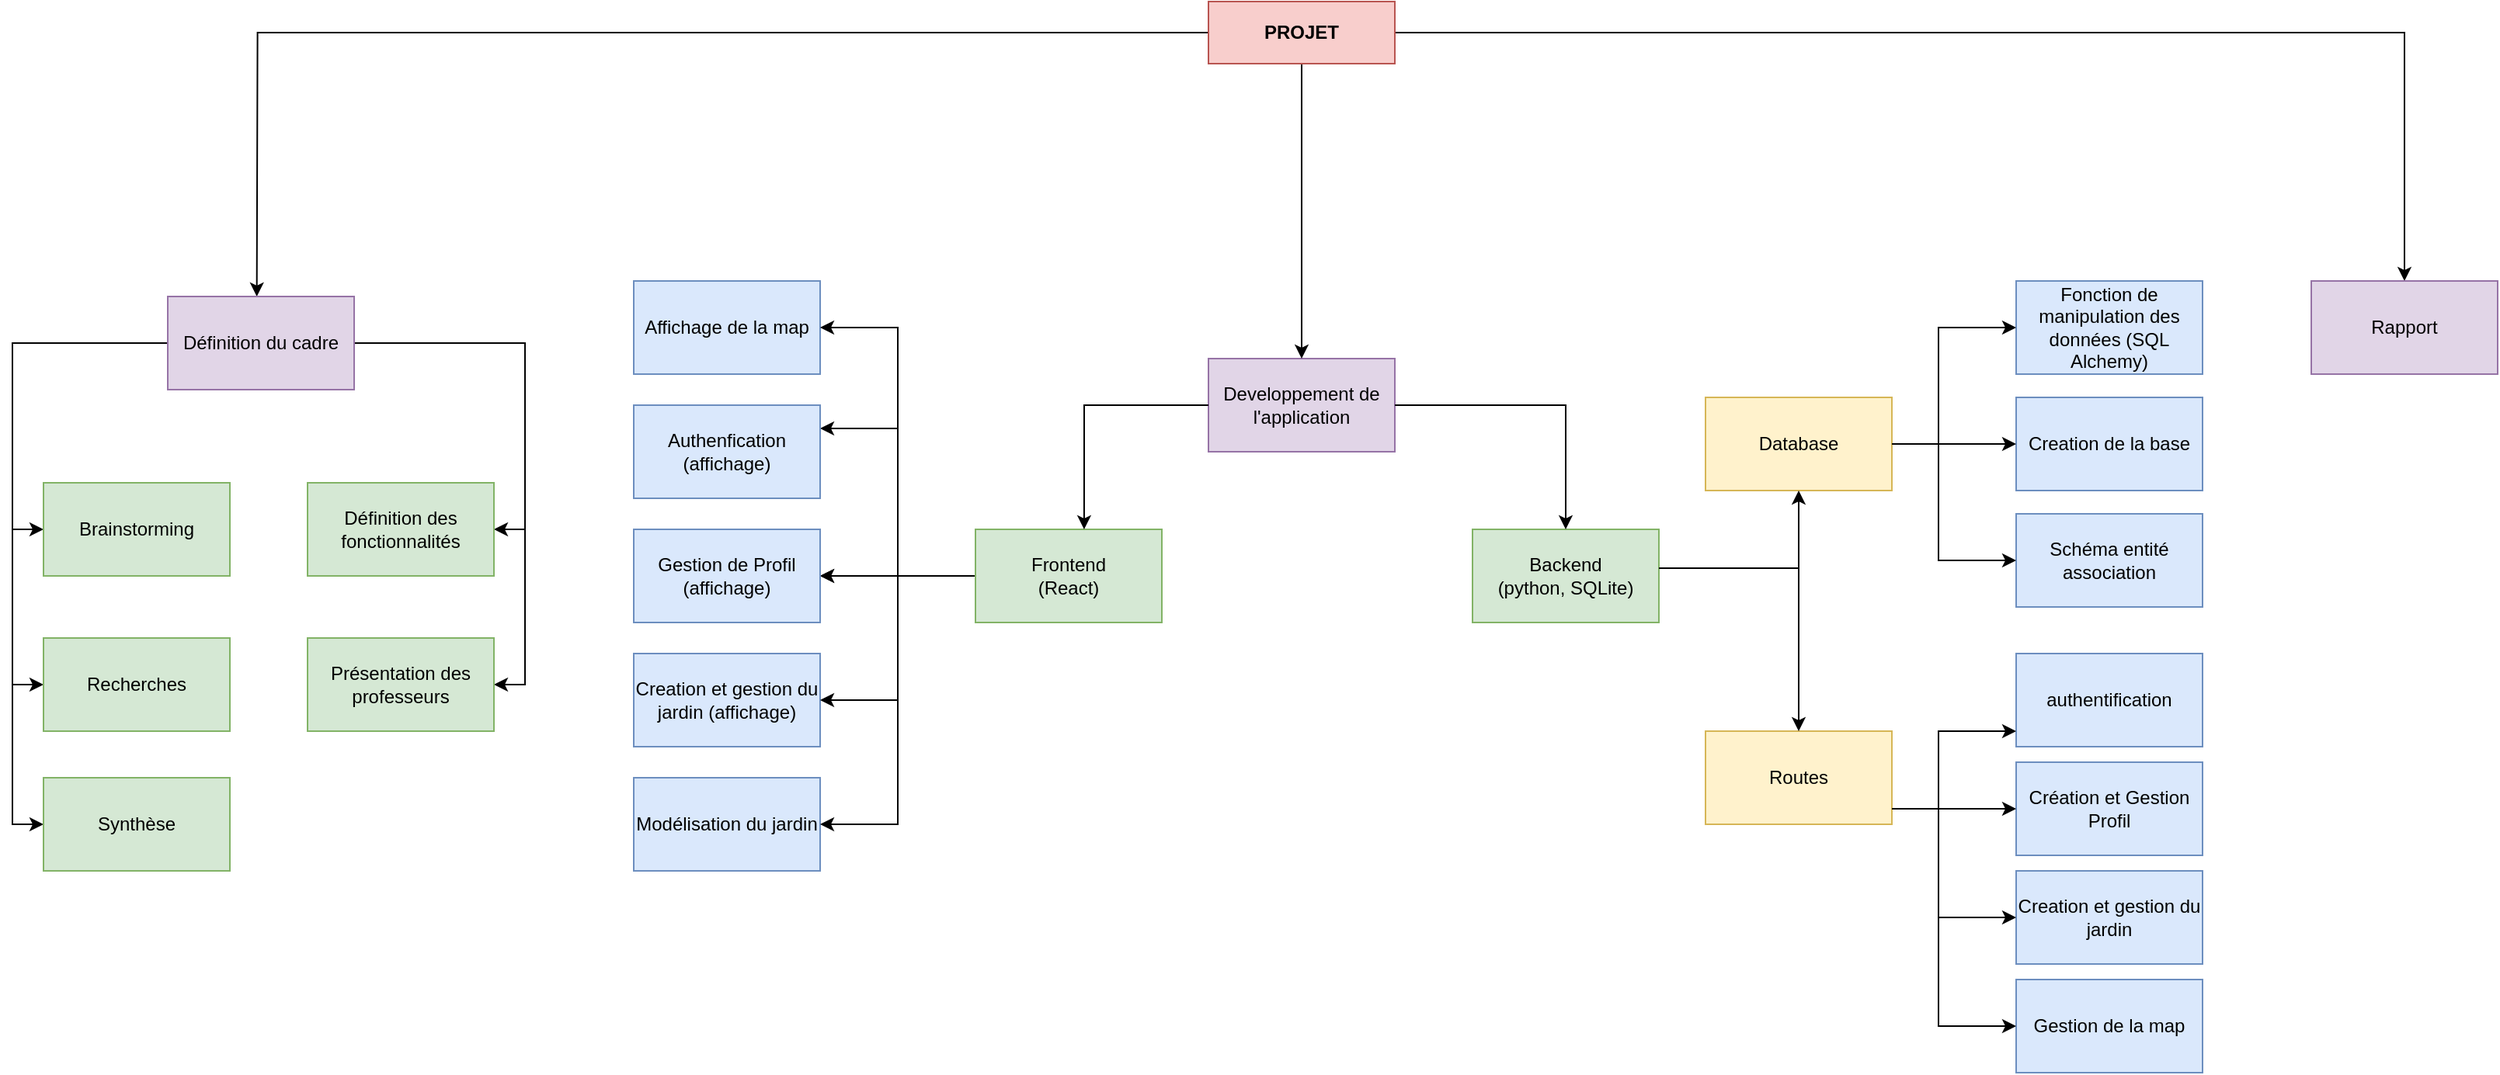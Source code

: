 <mxfile version="20.7.4" type="device"><diagram id="MJNbd_tqEX1QvyUF7U8-" name="Page-1"><mxGraphModel dx="1590" dy="2397" grid="1" gridSize="10" guides="1" tooltips="1" connect="1" arrows="1" fold="1" page="1" pageScale="1" pageWidth="980" pageHeight="1390" math="0" shadow="0"><root><mxCell id="0"/><mxCell id="1" parent="0"/><mxCell id="4gC3qLTVpHFjRm_rNpbh-1" value="Developpement de l'application" style="rounded=0;whiteSpace=wrap;html=1;fillColor=#e1d5e7;strokeColor=#9673a6;" parent="1" vertex="1"><mxGeometry x="810" y="80" width="120" height="60" as="geometry"/></mxCell><mxCell id="4gC3qLTVpHFjRm_rNpbh-2" value="Backend &lt;br&gt;(python, SQLite)" style="rounded=0;whiteSpace=wrap;html=1;fillColor=#d5e8d4;strokeColor=#82b366;" parent="1" vertex="1"><mxGeometry x="980" y="190" width="120" height="60" as="geometry"/></mxCell><mxCell id="4gC3qLTVpHFjRm_rNpbh-3" value="Routes" style="rounded=0;whiteSpace=wrap;html=1;fillColor=#fff2cc;strokeColor=#d6b656;" parent="1" vertex="1"><mxGeometry x="1130" y="320" width="120" height="60" as="geometry"/></mxCell><mxCell id="4gC3qLTVpHFjRm_rNpbh-38" style="edgeStyle=orthogonalEdgeStyle;rounded=0;orthogonalLoop=1;jettySize=auto;html=1;exitX=0;exitY=0.5;exitDx=0;exitDy=0;entryX=1;entryY=0.5;entryDx=0;entryDy=0;" parent="1" source="4gC3qLTVpHFjRm_rNpbh-4" target="4gC3qLTVpHFjRm_rNpbh-9" edge="1"><mxGeometry relative="1" as="geometry"><Array as="points"><mxPoint x="630" y="220"/><mxPoint x="630" y="220"/></Array></mxGeometry></mxCell><mxCell id="4gC3qLTVpHFjRm_rNpbh-40" value="" style="edgeStyle=orthogonalEdgeStyle;rounded=0;orthogonalLoop=1;jettySize=auto;html=1;" parent="1" source="4gC3qLTVpHFjRm_rNpbh-4" target="4gC3qLTVpHFjRm_rNpbh-9" edge="1"><mxGeometry relative="1" as="geometry"/></mxCell><mxCell id="4gC3qLTVpHFjRm_rNpbh-44" value="" style="edgeStyle=orthogonalEdgeStyle;rounded=0;orthogonalLoop=1;jettySize=auto;html=1;entryX=1;entryY=0.25;entryDx=0;entryDy=0;" parent="1" source="4gC3qLTVpHFjRm_rNpbh-4" target="4gC3qLTVpHFjRm_rNpbh-6" edge="1"><mxGeometry relative="1" as="geometry"><mxPoint x="720" y="110" as="targetPoint"/><Array as="points"><mxPoint x="610" y="220"/><mxPoint x="610" y="125"/></Array></mxGeometry></mxCell><mxCell id="4gC3qLTVpHFjRm_rNpbh-4" value="Frontend&lt;br&gt;(React)" style="rounded=0;whiteSpace=wrap;html=1;fillColor=#d5e8d4;strokeColor=#82b366;" parent="1" vertex="1"><mxGeometry x="660" y="190" width="120" height="60" as="geometry"/></mxCell><mxCell id="4gC3qLTVpHFjRm_rNpbh-5" value="Creation et gestion du jardin" style="rounded=0;whiteSpace=wrap;html=1;fillColor=#dae8fc;strokeColor=#6c8ebf;" parent="1" vertex="1"><mxGeometry x="1330" y="410" width="120" height="60" as="geometry"/></mxCell><mxCell id="4gC3qLTVpHFjRm_rNpbh-6" value="Authenfication (affichage)" style="rounded=0;whiteSpace=wrap;html=1;fillColor=#dae8fc;strokeColor=#6c8ebf;" parent="1" vertex="1"><mxGeometry x="440" y="110" width="120" height="60" as="geometry"/></mxCell><mxCell id="4gC3qLTVpHFjRm_rNpbh-7" value="Gestion de la map" style="rounded=0;whiteSpace=wrap;html=1;fillColor=#dae8fc;strokeColor=#6c8ebf;" parent="1" vertex="1"><mxGeometry x="1330" y="480" width="120" height="60" as="geometry"/></mxCell><mxCell id="4gC3qLTVpHFjRm_rNpbh-8" value="Schéma entité association" style="rounded=0;whiteSpace=wrap;html=1;fillColor=#dae8fc;strokeColor=#6c8ebf;" parent="1" vertex="1"><mxGeometry x="1330" y="180" width="120" height="60" as="geometry"/></mxCell><mxCell id="4gC3qLTVpHFjRm_rNpbh-9" value="Gestion de Profil (affichage)" style="rounded=0;whiteSpace=wrap;html=1;fillColor=#dae8fc;strokeColor=#6c8ebf;" parent="1" vertex="1"><mxGeometry x="440" y="190" width="120" height="60" as="geometry"/></mxCell><mxCell id="4gC3qLTVpHFjRm_rNpbh-10" value="Affichage de la map" style="rounded=0;whiteSpace=wrap;html=1;fillColor=#dae8fc;strokeColor=#6c8ebf;" parent="1" vertex="1"><mxGeometry x="440" y="30" width="120" height="60" as="geometry"/></mxCell><mxCell id="4gC3qLTVpHFjRm_rNpbh-11" value="Database" style="rounded=0;whiteSpace=wrap;html=1;fillColor=#fff2cc;strokeColor=#d6b656;" parent="1" vertex="1"><mxGeometry x="1130" y="105" width="120" height="60" as="geometry"/></mxCell><mxCell id="4gC3qLTVpHFjRm_rNpbh-12" value="Fonction de manipulation des données (SQL Alchemy)" style="rounded=0;whiteSpace=wrap;html=1;fillColor=#dae8fc;strokeColor=#6c8ebf;" parent="1" vertex="1"><mxGeometry x="1330" y="30" width="120" height="60" as="geometry"/></mxCell><mxCell id="4gC3qLTVpHFjRm_rNpbh-13" value="Création et Gestion Profil" style="rounded=0;whiteSpace=wrap;html=1;fillColor=#dae8fc;strokeColor=#6c8ebf;" parent="1" vertex="1"><mxGeometry x="1330" y="340" width="120" height="60" as="geometry"/></mxCell><mxCell id="4gC3qLTVpHFjRm_rNpbh-14" value="Creation de la base" style="rounded=0;whiteSpace=wrap;html=1;fillColor=#dae8fc;strokeColor=#6c8ebf;" parent="1" vertex="1"><mxGeometry x="1330" y="105" width="120" height="60" as="geometry"/></mxCell><mxCell id="4gC3qLTVpHFjRm_rNpbh-15" value="Creation et gestion du jardin (affichage)" style="rounded=0;whiteSpace=wrap;html=1;fillColor=#dae8fc;strokeColor=#6c8ebf;" parent="1" vertex="1"><mxGeometry x="440" y="270" width="120" height="60" as="geometry"/></mxCell><mxCell id="4gC3qLTVpHFjRm_rNpbh-16" value="authentification" style="rounded=0;whiteSpace=wrap;html=1;fillColor=#dae8fc;strokeColor=#6c8ebf;" parent="1" vertex="1"><mxGeometry x="1330" y="270" width="120" height="60" as="geometry"/></mxCell><mxCell id="4gC3qLTVpHFjRm_rNpbh-39" value="" style="endArrow=classic;html=1;rounded=0;entryX=1;entryY=0.5;entryDx=0;entryDy=0;" parent="1" target="4gC3qLTVpHFjRm_rNpbh-15" edge="1"><mxGeometry width="50" height="50" relative="1" as="geometry"><mxPoint x="610" y="220" as="sourcePoint"/><mxPoint x="810" y="540" as="targetPoint"/><Array as="points"><mxPoint x="610" y="300"/></Array></mxGeometry></mxCell><mxCell id="4gC3qLTVpHFjRm_rNpbh-45" value="" style="endArrow=classic;html=1;rounded=0;entryX=0;entryY=0.5;entryDx=0;entryDy=0;" parent="1" target="4gC3qLTVpHFjRm_rNpbh-8" edge="1"><mxGeometry width="50" height="50" relative="1" as="geometry"><mxPoint x="1280" y="135" as="sourcePoint"/><mxPoint x="1330" y="85" as="targetPoint"/><Array as="points"><mxPoint x="1280" y="210"/></Array></mxGeometry></mxCell><mxCell id="4gC3qLTVpHFjRm_rNpbh-46" value="" style="endArrow=classic;html=1;rounded=0;entryX=0;entryY=0.5;entryDx=0;entryDy=0;" parent="1" target="4gC3qLTVpHFjRm_rNpbh-12" edge="1"><mxGeometry width="50" height="50" relative="1" as="geometry"><mxPoint x="1280" y="135" as="sourcePoint"/><mxPoint x="1330" y="85" as="targetPoint"/><Array as="points"><mxPoint x="1280" y="60"/></Array></mxGeometry></mxCell><mxCell id="4gC3qLTVpHFjRm_rNpbh-47" value="" style="endArrow=classic;html=1;rounded=0;entryX=0;entryY=0.5;entryDx=0;entryDy=0;exitX=1;exitY=0.5;exitDx=0;exitDy=0;" parent="1" source="4gC3qLTVpHFjRm_rNpbh-11" target="4gC3qLTVpHFjRm_rNpbh-14" edge="1"><mxGeometry width="50" height="50" relative="1" as="geometry"><mxPoint x="1260" y="135" as="sourcePoint"/><mxPoint x="1300" y="90" as="targetPoint"/></mxGeometry></mxCell><mxCell id="4gC3qLTVpHFjRm_rNpbh-48" value="" style="endArrow=classic;html=1;rounded=0;entryX=0;entryY=0.5;entryDx=0;entryDy=0;" parent="1" target="4gC3qLTVpHFjRm_rNpbh-7" edge="1"><mxGeometry width="50" height="50" relative="1" as="geometry"><mxPoint x="1280" y="440" as="sourcePoint"/><mxPoint x="1330" y="390" as="targetPoint"/><Array as="points"><mxPoint x="1280" y="510"/></Array></mxGeometry></mxCell><mxCell id="4gC3qLTVpHFjRm_rNpbh-49" value="" style="endArrow=classic;html=1;rounded=0;entryX=0;entryY=0.5;entryDx=0;entryDy=0;" parent="1" target="4gC3qLTVpHFjRm_rNpbh-5" edge="1"><mxGeometry width="50" height="50" relative="1" as="geometry"><mxPoint x="1280" y="370" as="sourcePoint"/><mxPoint x="1330" y="320" as="targetPoint"/><Array as="points"><mxPoint x="1280" y="440"/></Array></mxGeometry></mxCell><mxCell id="4gC3qLTVpHFjRm_rNpbh-50" value="" style="endArrow=classic;html=1;rounded=0;" parent="1" edge="1"><mxGeometry width="50" height="50" relative="1" as="geometry"><mxPoint x="1280" y="370" as="sourcePoint"/><mxPoint x="1330" y="320" as="targetPoint"/><Array as="points"><mxPoint x="1280" y="320"/></Array></mxGeometry></mxCell><mxCell id="4gC3qLTVpHFjRm_rNpbh-51" value="" style="endArrow=classic;html=1;rounded=0;entryX=0;entryY=0.5;entryDx=0;entryDy=0;" parent="1" target="4gC3qLTVpHFjRm_rNpbh-13" edge="1"><mxGeometry width="50" height="50" relative="1" as="geometry"><mxPoint x="1250" y="370" as="sourcePoint"/><mxPoint x="1300" y="320" as="targetPoint"/></mxGeometry></mxCell><mxCell id="4gC3qLTVpHFjRm_rNpbh-52" value="" style="endArrow=classic;html=1;rounded=0;entryX=0.5;entryY=0;entryDx=0;entryDy=0;" parent="1" target="4gC3qLTVpHFjRm_rNpbh-3" edge="1"><mxGeometry width="50" height="50" relative="1" as="geometry"><mxPoint x="1190" y="215" as="sourcePoint"/><mxPoint x="1240" y="165" as="targetPoint"/></mxGeometry></mxCell><mxCell id="4gC3qLTVpHFjRm_rNpbh-53" value="" style="endArrow=classic;html=1;rounded=0;entryX=0.5;entryY=1;entryDx=0;entryDy=0;" parent="1" target="4gC3qLTVpHFjRm_rNpbh-11" edge="1"><mxGeometry width="50" height="50" relative="1" as="geometry"><mxPoint x="1100" y="215" as="sourcePoint"/><mxPoint x="1150" y="165" as="targetPoint"/><Array as="points"><mxPoint x="1190" y="215"/></Array></mxGeometry></mxCell><mxCell id="4gC3qLTVpHFjRm_rNpbh-54" value="" style="endArrow=classic;html=1;rounded=0;entryX=1;entryY=0.5;entryDx=0;entryDy=0;" parent="1" target="4gC3qLTVpHFjRm_rNpbh-10" edge="1"><mxGeometry width="50" height="50" relative="1" as="geometry"><mxPoint x="610" y="220" as="sourcePoint"/><mxPoint x="660" y="170" as="targetPoint"/><Array as="points"><mxPoint x="610" y="60"/></Array></mxGeometry></mxCell><mxCell id="4gC3qLTVpHFjRm_rNpbh-55" value="" style="endArrow=classic;html=1;rounded=0;entryX=0.5;entryY=0;entryDx=0;entryDy=0;" parent="1" target="4gC3qLTVpHFjRm_rNpbh-2" edge="1"><mxGeometry width="50" height="50" relative="1" as="geometry"><mxPoint x="930" y="110" as="sourcePoint"/><mxPoint x="980" y="60" as="targetPoint"/><Array as="points"><mxPoint x="1040" y="110"/></Array></mxGeometry></mxCell><mxCell id="4gC3qLTVpHFjRm_rNpbh-56" value="" style="endArrow=classic;html=1;rounded=0;entryX=0.583;entryY=0;entryDx=0;entryDy=0;entryPerimeter=0;exitX=0;exitY=0.5;exitDx=0;exitDy=0;" parent="1" source="4gC3qLTVpHFjRm_rNpbh-1" target="4gC3qLTVpHFjRm_rNpbh-4" edge="1"><mxGeometry width="50" height="50" relative="1" as="geometry"><mxPoint x="730" y="135" as="sourcePoint"/><mxPoint x="780" y="85" as="targetPoint"/><Array as="points"><mxPoint x="730" y="110"/></Array></mxGeometry></mxCell><mxCell id="lmzLKHv3aM6In-f2yRvM-4" style="edgeStyle=orthogonalEdgeStyle;rounded=0;orthogonalLoop=1;jettySize=auto;html=1;exitX=0.5;exitY=1;exitDx=0;exitDy=0;entryX=0.5;entryY=0;entryDx=0;entryDy=0;" edge="1" parent="1" source="lmzLKHv3aM6In-f2yRvM-1" target="4gC3qLTVpHFjRm_rNpbh-1"><mxGeometry relative="1" as="geometry"/></mxCell><mxCell id="lmzLKHv3aM6In-f2yRvM-5" style="edgeStyle=orthogonalEdgeStyle;rounded=0;orthogonalLoop=1;jettySize=auto;html=1;exitX=0;exitY=0.5;exitDx=0;exitDy=0;" edge="1" parent="1" source="lmzLKHv3aM6In-f2yRvM-1"><mxGeometry relative="1" as="geometry"><mxPoint x="197.333" y="40" as="targetPoint"/></mxGeometry></mxCell><mxCell id="lmzLKHv3aM6In-f2yRvM-6" style="edgeStyle=orthogonalEdgeStyle;rounded=0;orthogonalLoop=1;jettySize=auto;html=1;exitX=1;exitY=0.5;exitDx=0;exitDy=0;entryX=0.5;entryY=0;entryDx=0;entryDy=0;" edge="1" parent="1" source="lmzLKHv3aM6In-f2yRvM-1" target="lmzLKHv3aM6In-f2yRvM-20"><mxGeometry relative="1" as="geometry"><mxPoint x="1640" y="40" as="targetPoint"/></mxGeometry></mxCell><mxCell id="lmzLKHv3aM6In-f2yRvM-1" value="&lt;b&gt;PROJET&lt;/b&gt;" style="rounded=0;whiteSpace=wrap;html=1;fillColor=#f8cecc;strokeColor=#b85450;" vertex="1" parent="1"><mxGeometry x="810" y="-150" width="120" height="40" as="geometry"/></mxCell><mxCell id="lmzLKHv3aM6In-f2yRvM-2" style="edgeStyle=orthogonalEdgeStyle;rounded=0;orthogonalLoop=1;jettySize=auto;html=1;exitX=0.5;exitY=1;exitDx=0;exitDy=0;" edge="1" parent="1" source="lmzLKHv3aM6In-f2yRvM-1" target="lmzLKHv3aM6In-f2yRvM-1"><mxGeometry relative="1" as="geometry"/></mxCell><mxCell id="lmzLKHv3aM6In-f2yRvM-15" style="edgeStyle=orthogonalEdgeStyle;rounded=0;orthogonalLoop=1;jettySize=auto;html=1;exitX=1;exitY=0.5;exitDx=0;exitDy=0;entryX=1;entryY=0.5;entryDx=0;entryDy=0;" edge="1" parent="1" source="lmzLKHv3aM6In-f2yRvM-7" target="lmzLKHv3aM6In-f2yRvM-11"><mxGeometry relative="1" as="geometry"/></mxCell><mxCell id="lmzLKHv3aM6In-f2yRvM-16" style="edgeStyle=orthogonalEdgeStyle;rounded=0;orthogonalLoop=1;jettySize=auto;html=1;exitX=1;exitY=0.5;exitDx=0;exitDy=0;entryX=1;entryY=0.5;entryDx=0;entryDy=0;" edge="1" parent="1" source="lmzLKHv3aM6In-f2yRvM-7" target="lmzLKHv3aM6In-f2yRvM-12"><mxGeometry relative="1" as="geometry"/></mxCell><mxCell id="lmzLKHv3aM6In-f2yRvM-17" style="edgeStyle=orthogonalEdgeStyle;rounded=0;orthogonalLoop=1;jettySize=auto;html=1;exitX=0;exitY=0.5;exitDx=0;exitDy=0;entryX=0;entryY=0.5;entryDx=0;entryDy=0;" edge="1" parent="1" source="lmzLKHv3aM6In-f2yRvM-7" target="lmzLKHv3aM6In-f2yRvM-10"><mxGeometry relative="1" as="geometry"/></mxCell><mxCell id="lmzLKHv3aM6In-f2yRvM-18" style="edgeStyle=orthogonalEdgeStyle;rounded=0;orthogonalLoop=1;jettySize=auto;html=1;exitX=0;exitY=0.5;exitDx=0;exitDy=0;entryX=0;entryY=0.5;entryDx=0;entryDy=0;" edge="1" parent="1" source="lmzLKHv3aM6In-f2yRvM-7" target="lmzLKHv3aM6In-f2yRvM-9"><mxGeometry relative="1" as="geometry"/></mxCell><mxCell id="lmzLKHv3aM6In-f2yRvM-19" style="edgeStyle=orthogonalEdgeStyle;rounded=0;orthogonalLoop=1;jettySize=auto;html=1;exitX=0;exitY=0.5;exitDx=0;exitDy=0;entryX=0;entryY=0.5;entryDx=0;entryDy=0;" edge="1" parent="1" source="lmzLKHv3aM6In-f2yRvM-7" target="lmzLKHv3aM6In-f2yRvM-8"><mxGeometry relative="1" as="geometry"/></mxCell><mxCell id="lmzLKHv3aM6In-f2yRvM-7" value="Définition du cadre" style="rounded=0;whiteSpace=wrap;html=1;fillColor=#e1d5e7;strokeColor=#9673a6;" vertex="1" parent="1"><mxGeometry x="140" y="40" width="120" height="60" as="geometry"/></mxCell><mxCell id="lmzLKHv3aM6In-f2yRvM-8" value="Brainstorming" style="rounded=0;whiteSpace=wrap;html=1;fillColor=#d5e8d4;strokeColor=#82b366;" vertex="1" parent="1"><mxGeometry x="60" y="160" width="120" height="60" as="geometry"/></mxCell><mxCell id="lmzLKHv3aM6In-f2yRvM-9" value="Recherches" style="rounded=0;whiteSpace=wrap;html=1;fillColor=#d5e8d4;strokeColor=#82b366;" vertex="1" parent="1"><mxGeometry x="60" y="260" width="120" height="60" as="geometry"/></mxCell><mxCell id="lmzLKHv3aM6In-f2yRvM-10" value="Synthèse" style="rounded=0;whiteSpace=wrap;html=1;fillColor=#d5e8d4;strokeColor=#82b366;" vertex="1" parent="1"><mxGeometry x="60" y="350" width="120" height="60" as="geometry"/></mxCell><mxCell id="lmzLKHv3aM6In-f2yRvM-11" value="Définition des fonctionnalités" style="rounded=0;whiteSpace=wrap;html=1;fillColor=#d5e8d4;strokeColor=#82b366;" vertex="1" parent="1"><mxGeometry x="230" y="160" width="120" height="60" as="geometry"/></mxCell><mxCell id="lmzLKHv3aM6In-f2yRvM-12" value="Présentation des professeurs" style="rounded=0;whiteSpace=wrap;html=1;fillColor=#d5e8d4;strokeColor=#82b366;" vertex="1" parent="1"><mxGeometry x="230" y="260" width="120" height="60" as="geometry"/></mxCell><mxCell id="lmzLKHv3aM6In-f2yRvM-20" value="Rapport" style="rounded=0;whiteSpace=wrap;html=1;fillColor=#e1d5e7;strokeColor=#9673a6;" vertex="1" parent="1"><mxGeometry x="1520" y="30" width="120" height="60" as="geometry"/></mxCell><mxCell id="lmzLKHv3aM6In-f2yRvM-21" value="Modélisation du jardin" style="rounded=0;whiteSpace=wrap;html=1;fillColor=#dae8fc;strokeColor=#6c8ebf;" vertex="1" parent="1"><mxGeometry x="440" y="350" width="120" height="60" as="geometry"/></mxCell><mxCell id="lmzLKHv3aM6In-f2yRvM-22" value="" style="endArrow=classic;html=1;rounded=0;entryX=1;entryY=0.5;entryDx=0;entryDy=0;" edge="1" parent="1" target="lmzLKHv3aM6In-f2yRvM-21"><mxGeometry width="50" height="50" relative="1" as="geometry"><mxPoint x="610" y="220" as="sourcePoint"/><mxPoint x="680" y="390" as="targetPoint"/><Array as="points"><mxPoint x="610" y="380"/></Array></mxGeometry></mxCell></root></mxGraphModel></diagram></mxfile>